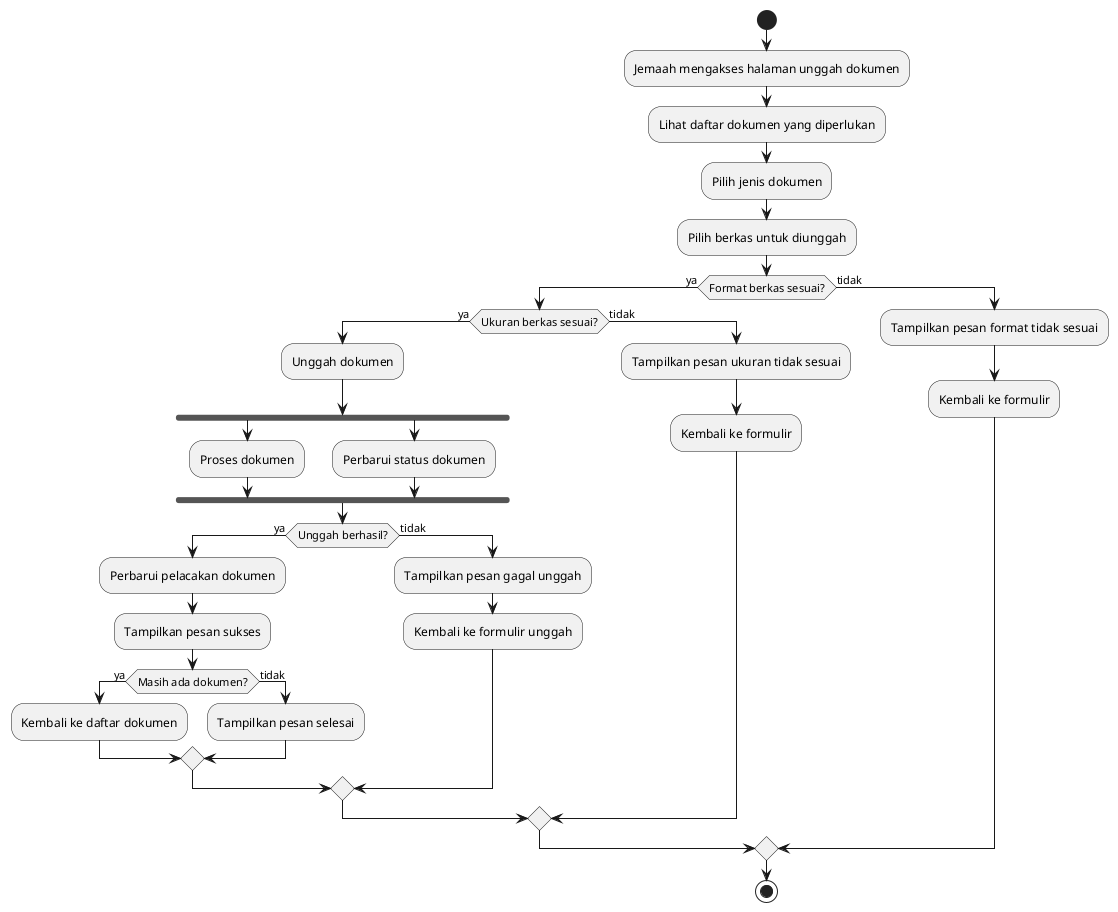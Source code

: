 @startuml Aktivitas Unggah Dokumen

start
:Jemaah mengakses halaman unggah dokumen;

:Lihat daftar dokumen yang diperlukan;
:Pilih jenis dokumen;
:Pilih berkas untuk diunggah;

if (Format berkas sesuai?) then (ya)
  if (Ukuran berkas sesuai?) then (ya)
    :Unggah dokumen;
    
    fork
      :Proses dokumen;
    fork again
      :Perbarui status dokumen;
    end fork

    if (Unggah berhasil?) then (ya)
      :Perbarui pelacakan dokumen;
      :Tampilkan pesan sukses;
      
      if (Masih ada dokumen?) then (ya)
        :Kembali ke daftar dokumen;
      else (tidak)
        :Tampilkan pesan selesai;
      endif
    else (tidak)
      :Tampilkan pesan gagal unggah;
      :Kembali ke formulir unggah;
    endif
  else (tidak)
    :Tampilkan pesan ukuran tidak sesuai;
    :Kembali ke formulir;
  endif
else (tidak)
  :Tampilkan pesan format tidak sesuai;
  :Kembali ke formulir;
endif

stop

@enduml
